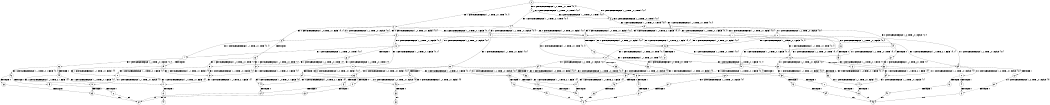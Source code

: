 digraph BCG {
size = "7, 10.5";
center = TRUE;
node [shape = circle];
0 [peripheries = 2];
0 -> 1 [label = "EX !0 !ATOMIC_EXCH_BRANCH (1, +0, TRUE, +0, 1, TRUE) !{0, 1}"];
0 -> 2 [label = "EX !1 !ATOMIC_EXCH_BRANCH (1, +1, TRUE, +0, 1, TRUE) !{0, 1}"];
0 -> 3 [label = "EX !0 !ATOMIC_EXCH_BRANCH (1, +0, TRUE, +0, 1, TRUE) !{0, 1}"];
1 -> 1 [label = "EX !0 !ATOMIC_EXCH_BRANCH (1, +0, TRUE, +0, 1, TRUE) !{0, 1}"];
1 -> 4 [label = "EX !1 !ATOMIC_EXCH_BRANCH (1, +1, TRUE, +0, 1, TRUE) !{0, 1}"];
1 -> 3 [label = "EX !0 !ATOMIC_EXCH_BRANCH (1, +0, TRUE, +0, 1, TRUE) !{0, 1}"];
2 -> 5 [label = "EX !1 !ATOMIC_EXCH_BRANCH (1, +1, TRUE, +0, 1, FALSE) !{0, 1}"];
2 -> 6 [label = "EX !0 !ATOMIC_EXCH_BRANCH (1, +0, TRUE, +0, 1, FALSE) !{0, 1}"];
2 -> 7 [label = "EX !0 !ATOMIC_EXCH_BRANCH (1, +0, TRUE, +0, 1, FALSE) !{0, 1}"];
3 -> 8 [label = "EX !1 !ATOMIC_EXCH_BRANCH (1, +1, TRUE, +0, 1, TRUE) !{0, 1}"];
3 -> 3 [label = "EX !0 !ATOMIC_EXCH_BRANCH (1, +0, TRUE, +0, 1, TRUE) !{0, 1}"];
3 -> 9 [label = "EX !1 !ATOMIC_EXCH_BRANCH (1, +1, TRUE, +0, 1, TRUE) !{0, 1}"];
4 -> 6 [label = "EX !0 !ATOMIC_EXCH_BRANCH (1, +0, TRUE, +0, 1, FALSE) !{0, 1}"];
4 -> 10 [label = "EX !1 !ATOMIC_EXCH_BRANCH (1, +1, TRUE, +0, 1, FALSE) !{0, 1}"];
4 -> 7 [label = "EX !0 !ATOMIC_EXCH_BRANCH (1, +0, TRUE, +0, 1, FALSE) !{0, 1}"];
5 -> 11 [label = "EX !1 !ATOMIC_EXCH_BRANCH (1, +1, TRUE, +0, 1, FALSE) !{0, 1}"];
5 -> 12 [label = "EX !0 !ATOMIC_EXCH_BRANCH (1, +0, TRUE, +0, 1, FALSE) !{0, 1}"];
5 -> 13 [label = "EX !0 !ATOMIC_EXCH_BRANCH (1, +0, TRUE, +0, 1, FALSE) !{0, 1}"];
6 -> 14 [label = "EX !1 !ATOMIC_EXCH_BRANCH (1, +1, TRUE, +0, 1, TRUE) !{0, 1}"];
6 -> 15 [label = "TERMINATE !0"];
7 -> 16 [label = "EX !1 !ATOMIC_EXCH_BRANCH (1, +1, TRUE, +0, 1, TRUE) !{0, 1}"];
7 -> 17 [label = "EX !1 !ATOMIC_EXCH_BRANCH (1, +1, TRUE, +0, 1, TRUE) !{0, 1}"];
7 -> 18 [label = "TERMINATE !0"];
8 -> 19 [label = "EX !0 !ATOMIC_EXCH_BRANCH (1, +0, TRUE, +0, 1, FALSE) !{0, 1}"];
8 -> 20 [label = "EX !1 !ATOMIC_EXCH_BRANCH (1, +1, TRUE, +0, 1, FALSE) !{0, 1}"];
8 -> 7 [label = "EX !0 !ATOMIC_EXCH_BRANCH (1, +0, TRUE, +0, 1, FALSE) !{0, 1}"];
9 -> 20 [label = "EX !1 !ATOMIC_EXCH_BRANCH (1, +1, TRUE, +0, 1, FALSE) !{0, 1}"];
9 -> 7 [label = "EX !0 !ATOMIC_EXCH_BRANCH (1, +0, TRUE, +0, 1, FALSE) !{0, 1}"];
9 -> 21 [label = "EX !1 !ATOMIC_EXCH_BRANCH (1, +1, TRUE, +0, 1, FALSE) !{0, 1}"];
10 -> 12 [label = "EX !0 !ATOMIC_EXCH_BRANCH (1, +0, TRUE, +0, 1, FALSE) !{0, 1}"];
10 -> 22 [label = "EX !1 !ATOMIC_EXCH_BRANCH (1, +1, TRUE, +0, 1, FALSE) !{0, 1}"];
10 -> 13 [label = "EX !0 !ATOMIC_EXCH_BRANCH (1, +0, TRUE, +0, 1, FALSE) !{0, 1}"];
11 -> 23 [label = "EX !0 !ATOMIC_EXCH_BRANCH (1, +0, TRUE, +0, 1, FALSE) !{0, 1}"];
11 -> 24 [label = "TERMINATE !1"];
11 -> 25 [label = "EX !0 !ATOMIC_EXCH_BRANCH (1, +0, TRUE, +0, 1, FALSE) !{0, 1}"];
12 -> 14 [label = "EX !1 !ATOMIC_EXCH_BRANCH (1, +1, TRUE, +0, 1, TRUE) !{0, 1}"];
12 -> 26 [label = "TERMINATE !0"];
13 -> 16 [label = "EX !1 !ATOMIC_EXCH_BRANCH (1, +1, TRUE, +0, 1, TRUE) !{0, 1}"];
13 -> 17 [label = "EX !1 !ATOMIC_EXCH_BRANCH (1, +1, TRUE, +0, 1, TRUE) !{0, 1}"];
13 -> 27 [label = "TERMINATE !0"];
14 -> 28 [label = "EX !1 !ATOMIC_EXCH_BRANCH (1, +1, TRUE, +0, 1, FALSE) !{0, 1}"];
14 -> 29 [label = "TERMINATE !0"];
15 -> 30 [label = "EX !1 !ATOMIC_EXCH_BRANCH (1, +1, TRUE, +0, 1, TRUE) !{1}"];
15 -> 31 [label = "EX !1 !ATOMIC_EXCH_BRANCH (1, +1, TRUE, +0, 1, TRUE) !{1}"];
16 -> 32 [label = "EX !1 !ATOMIC_EXCH_BRANCH (1, +1, TRUE, +0, 1, FALSE) !{0, 1}"];
16 -> 33 [label = "TERMINATE !0"];
17 -> 32 [label = "EX !1 !ATOMIC_EXCH_BRANCH (1, +1, TRUE, +0, 1, FALSE) !{0, 1}"];
17 -> 34 [label = "EX !1 !ATOMIC_EXCH_BRANCH (1, +1, TRUE, +0, 1, FALSE) !{0, 1}"];
17 -> 35 [label = "TERMINATE !0"];
18 -> 36 [label = "EX !1 !ATOMIC_EXCH_BRANCH (1, +1, TRUE, +0, 1, TRUE) !{1}"];
19 -> 16 [label = "EX !1 !ATOMIC_EXCH_BRANCH (1, +1, TRUE, +0, 1, TRUE) !{0, 1}"];
19 -> 37 [label = "TERMINATE !0"];
20 -> 38 [label = "EX !0 !ATOMIC_EXCH_BRANCH (1, +0, TRUE, +0, 1, FALSE) !{0, 1}"];
20 -> 39 [label = "EX !1 !ATOMIC_EXCH_BRANCH (1, +1, TRUE, +0, 1, FALSE) !{0, 1}"];
20 -> 13 [label = "EX !0 !ATOMIC_EXCH_BRANCH (1, +0, TRUE, +0, 1, FALSE) !{0, 1}"];
21 -> 39 [label = "EX !1 !ATOMIC_EXCH_BRANCH (1, +1, TRUE, +0, 1, FALSE) !{0, 1}"];
21 -> 13 [label = "EX !0 !ATOMIC_EXCH_BRANCH (1, +0, TRUE, +0, 1, FALSE) !{0, 1}"];
21 -> 40 [label = "EX !1 !ATOMIC_EXCH_BRANCH (1, +1, TRUE, +0, 1, FALSE) !{0, 1}"];
22 -> 23 [label = "EX !0 !ATOMIC_EXCH_BRANCH (1, +0, TRUE, +0, 1, FALSE) !{0, 1}"];
22 -> 41 [label = "TERMINATE !1"];
22 -> 25 [label = "EX !0 !ATOMIC_EXCH_BRANCH (1, +0, TRUE, +0, 1, FALSE) !{0, 1}"];
23 -> 42 [label = "TERMINATE !0"];
23 -> 43 [label = "TERMINATE !1"];
24 -> 44 [label = "EX !0 !ATOMIC_EXCH_BRANCH (1, +0, TRUE, +0, 1, FALSE) !{0}"];
24 -> 45 [label = "EX !0 !ATOMIC_EXCH_BRANCH (1, +0, TRUE, +0, 1, FALSE) !{0}"];
25 -> 46 [label = "TERMINATE !0"];
25 -> 47 [label = "TERMINATE !1"];
26 -> 30 [label = "EX !1 !ATOMIC_EXCH_BRANCH (1, +1, TRUE, +0, 1, TRUE) !{1}"];
26 -> 31 [label = "EX !1 !ATOMIC_EXCH_BRANCH (1, +1, TRUE, +0, 1, TRUE) !{1}"];
27 -> 36 [label = "EX !1 !ATOMIC_EXCH_BRANCH (1, +1, TRUE, +0, 1, TRUE) !{1}"];
28 -> 48 [label = "EX !1 !ATOMIC_EXCH_BRANCH (1, +1, TRUE, +0, 1, FALSE) !{0, 1}"];
28 -> 49 [label = "TERMINATE !0"];
29 -> 50 [label = "EX !1 !ATOMIC_EXCH_BRANCH (1, +1, TRUE, +0, 1, FALSE) !{1}"];
29 -> 51 [label = "EX !1 !ATOMIC_EXCH_BRANCH (1, +1, TRUE, +0, 1, FALSE) !{1}"];
30 -> 50 [label = "EX !1 !ATOMIC_EXCH_BRANCH (1, +1, TRUE, +0, 1, FALSE) !{1}"];
30 -> 51 [label = "EX !1 !ATOMIC_EXCH_BRANCH (1, +1, TRUE, +0, 1, FALSE) !{1}"];
31 -> 51 [label = "EX !1 !ATOMIC_EXCH_BRANCH (1, +1, TRUE, +0, 1, FALSE) !{1}"];
32 -> 52 [label = "EX !1 !ATOMIC_EXCH_BRANCH (1, +1, TRUE, +0, 1, FALSE) !{0, 1}"];
32 -> 53 [label = "TERMINATE !0"];
33 -> 54 [label = "EX !1 !ATOMIC_EXCH_BRANCH (1, +1, TRUE, +0, 1, FALSE) !{1}"];
34 -> 52 [label = "EX !1 !ATOMIC_EXCH_BRANCH (1, +1, TRUE, +0, 1, FALSE) !{0, 1}"];
34 -> 55 [label = "EX !1 !ATOMIC_EXCH_BRANCH (1, +1, TRUE, +0, 1, FALSE) !{0, 1}"];
34 -> 56 [label = "TERMINATE !0"];
35 -> 57 [label = "EX !1 !ATOMIC_EXCH_BRANCH (1, +1, TRUE, +0, 1, FALSE) !{1}"];
36 -> 57 [label = "EX !1 !ATOMIC_EXCH_BRANCH (1, +1, TRUE, +0, 1, FALSE) !{1}"];
37 -> 58 [label = "EX !1 !ATOMIC_EXCH_BRANCH (1, +1, TRUE, +0, 1, TRUE) !{1}"];
38 -> 16 [label = "EX !1 !ATOMIC_EXCH_BRANCH (1, +1, TRUE, +0, 1, TRUE) !{0, 1}"];
38 -> 59 [label = "TERMINATE !0"];
39 -> 60 [label = "EX !0 !ATOMIC_EXCH_BRANCH (1, +0, TRUE, +0, 1, FALSE) !{0, 1}"];
39 -> 61 [label = "TERMINATE !1"];
39 -> 25 [label = "EX !0 !ATOMIC_EXCH_BRANCH (1, +0, TRUE, +0, 1, FALSE) !{0, 1}"];
40 -> 25 [label = "EX !0 !ATOMIC_EXCH_BRANCH (1, +0, TRUE, +0, 1, FALSE) !{0, 1}"];
40 -> 62 [label = "TERMINATE !1"];
41 -> 44 [label = "EX !0 !ATOMIC_EXCH_BRANCH (1, +0, TRUE, +0, 1, FALSE) !{0}"];
41 -> 45 [label = "EX !0 !ATOMIC_EXCH_BRANCH (1, +0, TRUE, +0, 1, FALSE) !{0}"];
42 -> 63 [label = "TERMINATE !1"];
43 -> 64 [label = "TERMINATE !0"];
44 -> 64 [label = "TERMINATE !0"];
45 -> 65 [label = "TERMINATE !0"];
46 -> 66 [label = "TERMINATE !1"];
47 -> 67 [label = "TERMINATE !0"];
48 -> 68 [label = "TERMINATE !0"];
48 -> 69 [label = "TERMINATE !1"];
49 -> 70 [label = "EX !1 !ATOMIC_EXCH_BRANCH (1, +1, TRUE, +0, 1, FALSE) !{1}"];
49 -> 71 [label = "EX !1 !ATOMIC_EXCH_BRANCH (1, +1, TRUE, +0, 1, FALSE) !{1}"];
50 -> 70 [label = "EX !1 !ATOMIC_EXCH_BRANCH (1, +1, TRUE, +0, 1, FALSE) !{1}"];
50 -> 71 [label = "EX !1 !ATOMIC_EXCH_BRANCH (1, +1, TRUE, +0, 1, FALSE) !{1}"];
51 -> 71 [label = "EX !1 !ATOMIC_EXCH_BRANCH (1, +1, TRUE, +0, 1, FALSE) !{1}"];
52 -> 72 [label = "TERMINATE !0"];
52 -> 73 [label = "TERMINATE !1"];
53 -> 74 [label = "EX !1 !ATOMIC_EXCH_BRANCH (1, +1, TRUE, +0, 1, FALSE) !{1}"];
54 -> 74 [label = "EX !1 !ATOMIC_EXCH_BRANCH (1, +1, TRUE, +0, 1, FALSE) !{1}"];
55 -> 75 [label = "TERMINATE !0"];
55 -> 76 [label = "TERMINATE !1"];
56 -> 77 [label = "EX !1 !ATOMIC_EXCH_BRANCH (1, +1, TRUE, +0, 1, FALSE) !{1}"];
57 -> 77 [label = "EX !1 !ATOMIC_EXCH_BRANCH (1, +1, TRUE, +0, 1, FALSE) !{1}"];
58 -> 54 [label = "EX !1 !ATOMIC_EXCH_BRANCH (1, +1, TRUE, +0, 1, FALSE) !{1}"];
59 -> 58 [label = "EX !1 !ATOMIC_EXCH_BRANCH (1, +1, TRUE, +0, 1, TRUE) !{1}"];
60 -> 78 [label = "TERMINATE !0"];
60 -> 79 [label = "TERMINATE !1"];
61 -> 80 [label = "EX !0 !ATOMIC_EXCH_BRANCH (1, +0, TRUE, +0, 1, FALSE) !{0}"];
62 -> 81 [label = "EX !0 !ATOMIC_EXCH_BRANCH (1, +0, TRUE, +0, 1, FALSE) !{0}"];
63 -> 82 [label = "exit"];
64 -> 82 [label = "exit"];
65 -> 83 [label = "exit"];
66 -> 84 [label = "exit"];
67 -> 84 [label = "exit"];
68 -> 85 [label = "TERMINATE !1"];
69 -> 86 [label = "TERMINATE !0"];
70 -> 85 [label = "TERMINATE !1"];
71 -> 87 [label = "TERMINATE !1"];
72 -> 88 [label = "TERMINATE !1"];
73 -> 89 [label = "TERMINATE !0"];
74 -> 88 [label = "TERMINATE !1"];
75 -> 90 [label = "TERMINATE !1"];
76 -> 91 [label = "TERMINATE !0"];
77 -> 90 [label = "TERMINATE !1"];
78 -> 92 [label = "TERMINATE !1"];
79 -> 93 [label = "TERMINATE !0"];
80 -> 93 [label = "TERMINATE !0"];
81 -> 67 [label = "TERMINATE !0"];
85 -> 82 [label = "exit"];
86 -> 82 [label = "exit"];
87 -> 94 [label = "exit"];
88 -> 95 [label = "exit"];
89 -> 95 [label = "exit"];
90 -> 84 [label = "exit"];
91 -> 84 [label = "exit"];
92 -> 95 [label = "exit"];
93 -> 95 [label = "exit"];
}
